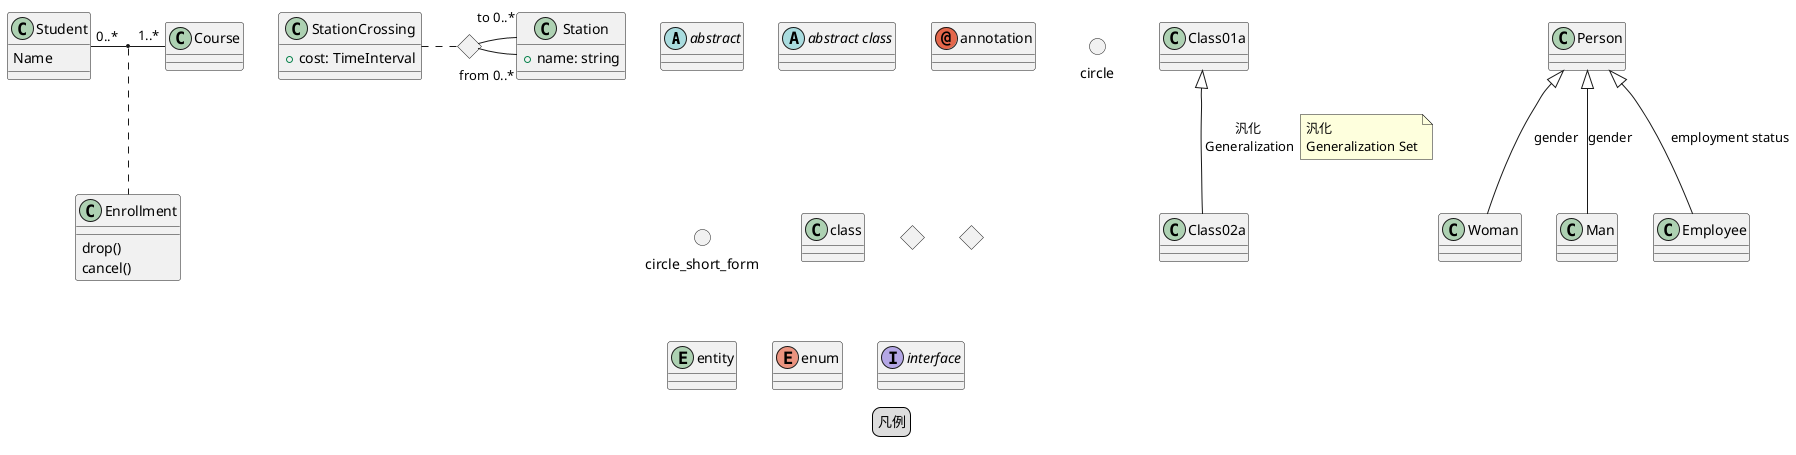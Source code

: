 @startuml
/'
コメント
'/
legend
凡例
endlegend

abstract "abstract"
abstract class "abstract class"
annotation "annotation"
circle "circle"
() "circle_short_form"
class "class"
diamond diamond
<> diamond_short_form
entity "entity"
enum "enum"
interface "interface"

"Class01a" <|-- "Class02a" : "汎化\n Generalization"
note right on link
汎化
Generalization Set
end note

"Person" <|-- "Woman" : "gender"
"Person" <|-- "Man" : "gender"
"Person" <|-- "Employee" : "employment status"


/'
関連クラス
'/
class Student {
  Name
}
Student "0..*" - "1..*" Course
  (Student, Course) .. Enrollment
  class Enrollment {
  drop()
  cancel()
}

/'
複数関連
'/
class Station {
  +name: string
}
class StationCrossing {
  +cost: TimeInterval
}
<> diamond1
StationCrossing . diamond1
diamond1 - "from 0..*" Station
diamond1 - "to 0..* " Station



@enduml
